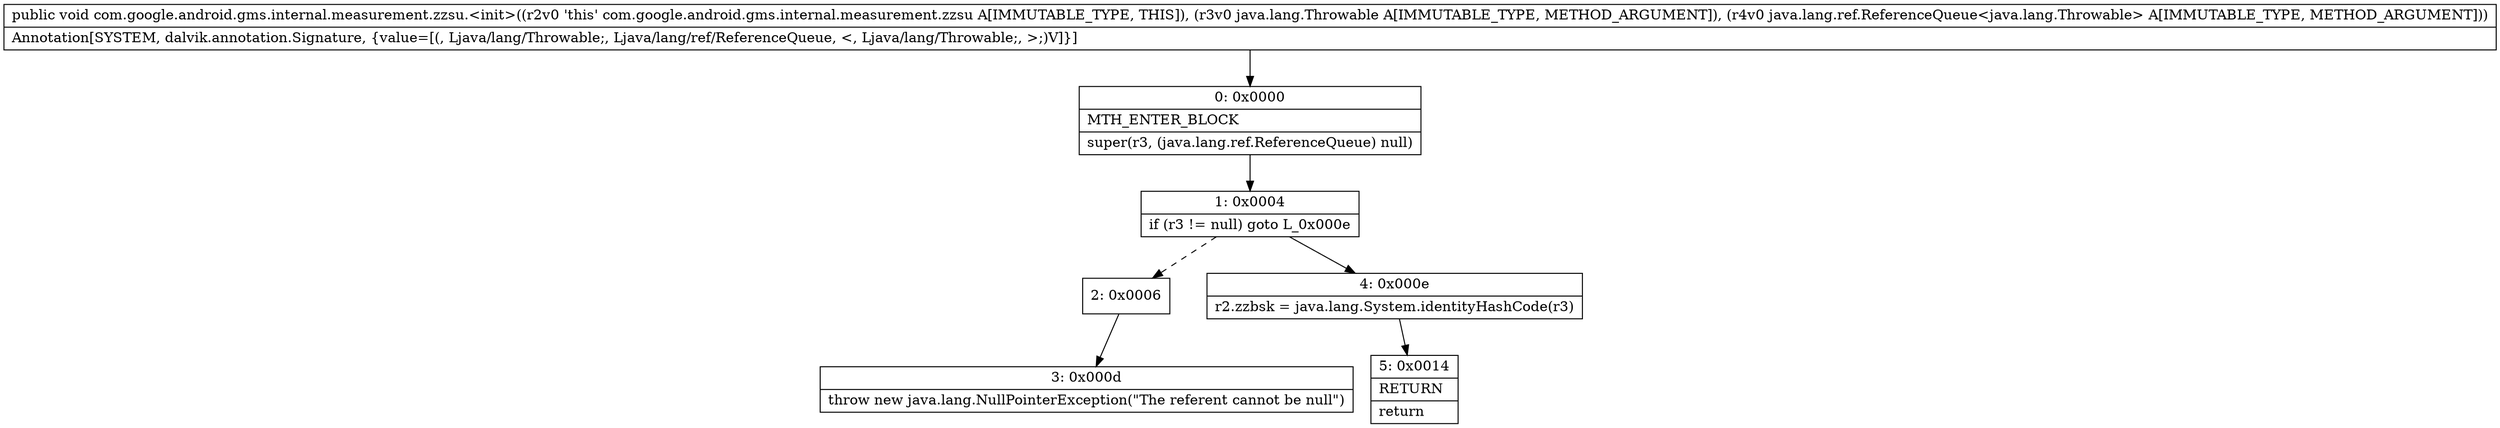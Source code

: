 digraph "CFG forcom.google.android.gms.internal.measurement.zzsu.\<init\>(Ljava\/lang\/Throwable;Ljava\/lang\/ref\/ReferenceQueue;)V" {
Node_0 [shape=record,label="{0\:\ 0x0000|MTH_ENTER_BLOCK\l|super(r3, (java.lang.ref.ReferenceQueue) null)\l}"];
Node_1 [shape=record,label="{1\:\ 0x0004|if (r3 != null) goto L_0x000e\l}"];
Node_2 [shape=record,label="{2\:\ 0x0006}"];
Node_3 [shape=record,label="{3\:\ 0x000d|throw new java.lang.NullPointerException(\"The referent cannot be null\")\l}"];
Node_4 [shape=record,label="{4\:\ 0x000e|r2.zzbsk = java.lang.System.identityHashCode(r3)\l}"];
Node_5 [shape=record,label="{5\:\ 0x0014|RETURN\l|return\l}"];
MethodNode[shape=record,label="{public void com.google.android.gms.internal.measurement.zzsu.\<init\>((r2v0 'this' com.google.android.gms.internal.measurement.zzsu A[IMMUTABLE_TYPE, THIS]), (r3v0 java.lang.Throwable A[IMMUTABLE_TYPE, METHOD_ARGUMENT]), (r4v0 java.lang.ref.ReferenceQueue\<java.lang.Throwable\> A[IMMUTABLE_TYPE, METHOD_ARGUMENT]))  | Annotation[SYSTEM, dalvik.annotation.Signature, \{value=[(, Ljava\/lang\/Throwable;, Ljava\/lang\/ref\/ReferenceQueue, \<, Ljava\/lang\/Throwable;, \>;)V]\}]\l}"];
MethodNode -> Node_0;
Node_0 -> Node_1;
Node_1 -> Node_2[style=dashed];
Node_1 -> Node_4;
Node_2 -> Node_3;
Node_4 -> Node_5;
}

